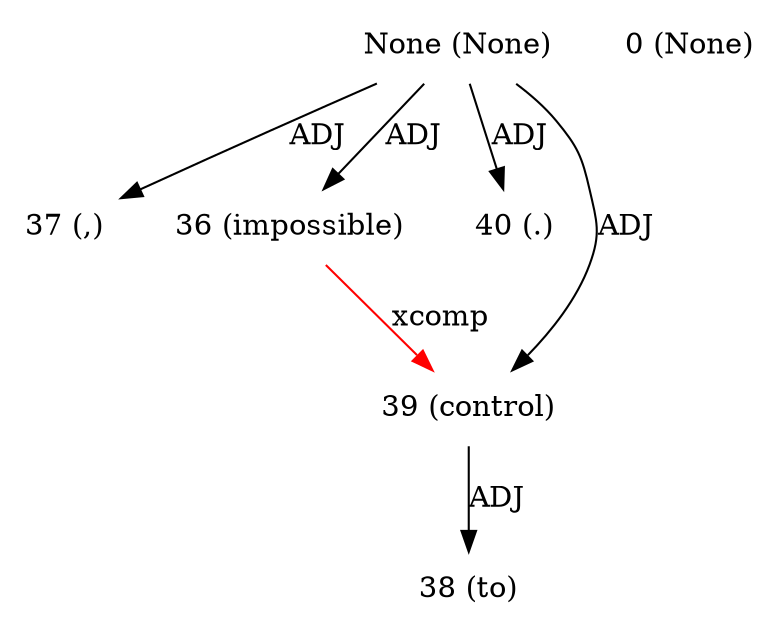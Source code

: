 digraph G{
edge [dir=forward]
node [shape=plaintext]

None [label="None (None)"]
None -> 37 [label="ADJ"]
None [label="None (None)"]
None -> 36 [label="ADJ"]
None [label="None (None)"]
None -> 40 [label="ADJ"]
None [label="None (None)"]
None -> 39 [label="ADJ"]
0 [label="0 (None)"]
36 [label="36 (impossible)"]
37 [label="37 (,)"]
38 [label="38 (to)"]
39 [label="39 (control)"]
36 -> 39 [label="xcomp", color="red"]
39 -> 38 [label="ADJ"]
40 [label="40 (.)"]
}
